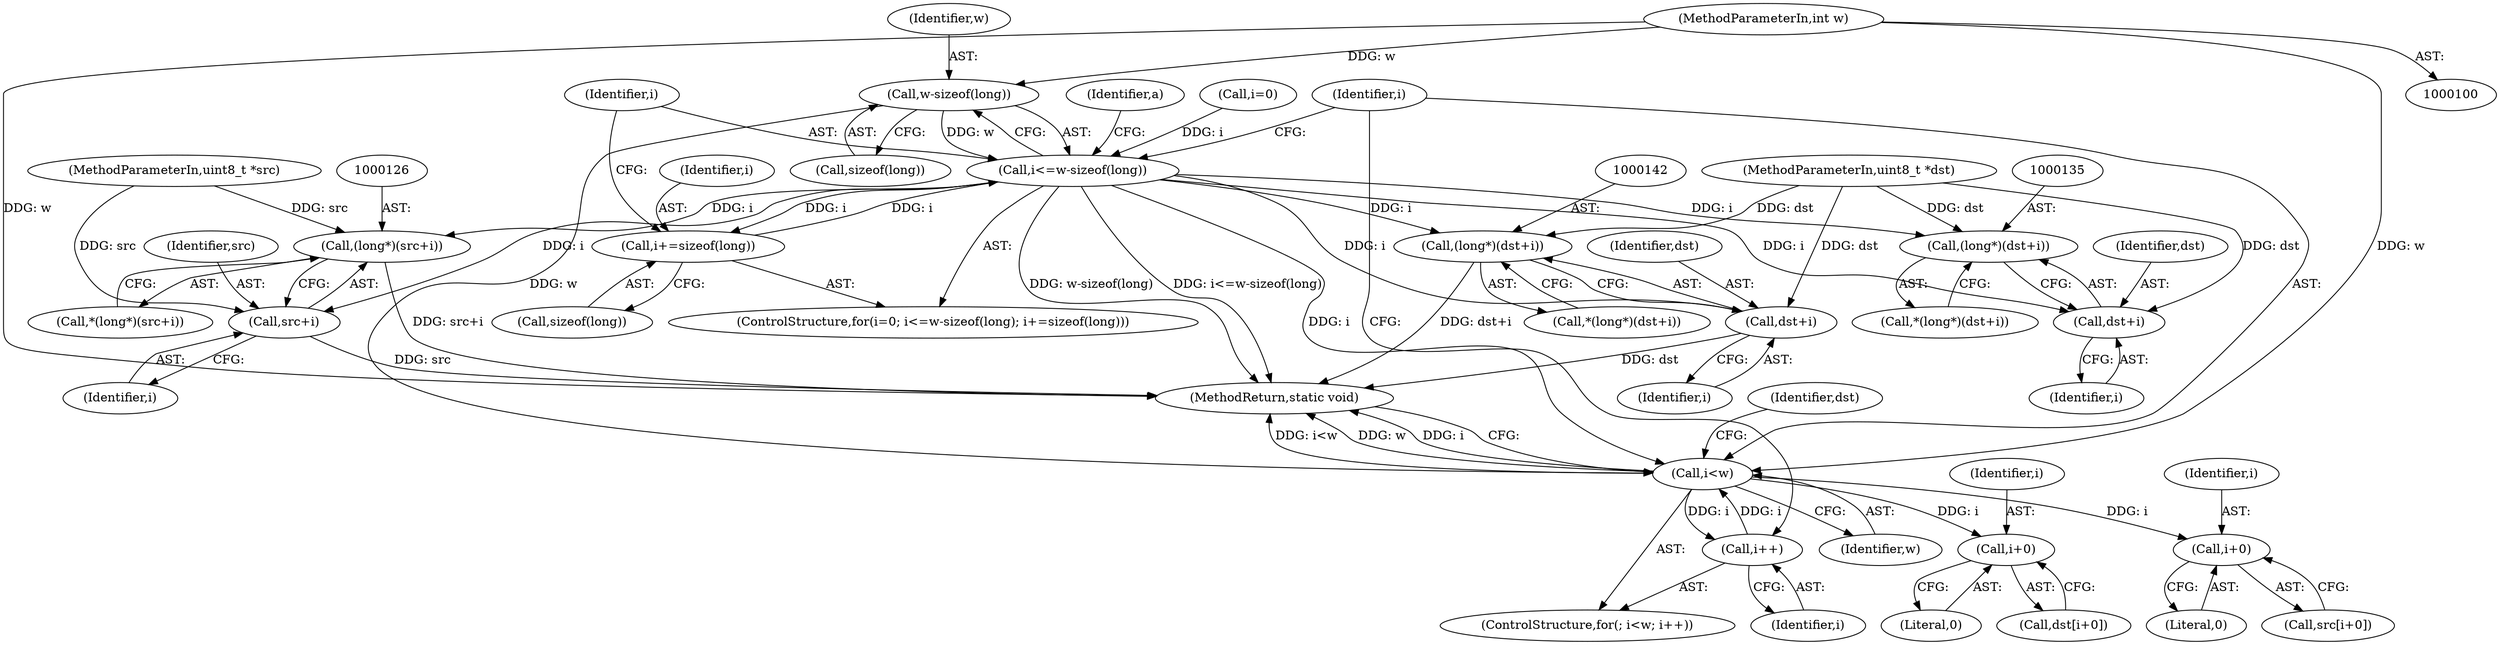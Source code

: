 digraph "1_FFmpeg_454a11a1c9c686c78aa97954306fb63453299760@API" {
"1000112" [label="(Call,w-sizeof(long))"];
"1000103" [label="(MethodParameterIn,int w)"];
"1000110" [label="(Call,i<=w-sizeof(long))"];
"1000116" [label="(Call,i+=sizeof(long))"];
"1000125" [label="(Call,(long*)(src+i))"];
"1000127" [label="(Call,src+i)"];
"1000134" [label="(Call,(long*)(dst+i))"];
"1000136" [label="(Call,dst+i)"];
"1000141" [label="(Call,(long*)(dst+i))"];
"1000143" [label="(Call,dst+i)"];
"1000160" [label="(Call,i<w)"];
"1000163" [label="(Call,i++)"];
"1000168" [label="(Call,i+0)"];
"1000173" [label="(Call,i+0)"];
"1000118" [label="(Call,sizeof(long))"];
"1000170" [label="(Literal,0)"];
"1000129" [label="(Identifier,i)"];
"1000175" [label="(Literal,0)"];
"1000111" [label="(Identifier,i)"];
"1000113" [label="(Identifier,w)"];
"1000161" [label="(Identifier,i)"];
"1000163" [label="(Call,i++)"];
"1000114" [label="(Call,sizeof(long))"];
"1000169" [label="(Identifier,i)"];
"1000160" [label="(Call,i<w)"];
"1000106" [label="(ControlStructure,for(i=0; i<=w-sizeof(long); i+=sizeof(long)))"];
"1000159" [label="(ControlStructure,for(; i<w; i++))"];
"1000162" [label="(Identifier,w)"];
"1000125" [label="(Call,(long*)(src+i))"];
"1000167" [label="(Identifier,dst)"];
"1000143" [label="(Call,dst+i)"];
"1000103" [label="(MethodParameterIn,int w)"];
"1000134" [label="(Call,(long*)(dst+i))"];
"1000171" [label="(Call,src[i+0])"];
"1000140" [label="(Call,*(long*)(dst+i))"];
"1000173" [label="(Call,i+0)"];
"1000144" [label="(Identifier,dst)"];
"1000102" [label="(MethodParameterIn,uint8_t *src)"];
"1000117" [label="(Identifier,i)"];
"1000141" [label="(Call,(long*)(dst+i))"];
"1000176" [label="(MethodReturn,static void)"];
"1000110" [label="(Call,i<=w-sizeof(long))"];
"1000174" [label="(Identifier,i)"];
"1000168" [label="(Call,i+0)"];
"1000123" [label="(Identifier,a)"];
"1000124" [label="(Call,*(long*)(src+i))"];
"1000136" [label="(Call,dst+i)"];
"1000128" [label="(Identifier,src)"];
"1000166" [label="(Call,dst[i+0])"];
"1000116" [label="(Call,i+=sizeof(long))"];
"1000133" [label="(Call,*(long*)(dst+i))"];
"1000107" [label="(Call,i=0)"];
"1000138" [label="(Identifier,i)"];
"1000127" [label="(Call,src+i)"];
"1000164" [label="(Identifier,i)"];
"1000112" [label="(Call,w-sizeof(long))"];
"1000137" [label="(Identifier,dst)"];
"1000101" [label="(MethodParameterIn,uint8_t *dst)"];
"1000145" [label="(Identifier,i)"];
"1000112" -> "1000110"  [label="AST: "];
"1000112" -> "1000114"  [label="CFG: "];
"1000113" -> "1000112"  [label="AST: "];
"1000114" -> "1000112"  [label="AST: "];
"1000110" -> "1000112"  [label="CFG: "];
"1000112" -> "1000110"  [label="DDG: w"];
"1000103" -> "1000112"  [label="DDG: w"];
"1000112" -> "1000160"  [label="DDG: w"];
"1000103" -> "1000100"  [label="AST: "];
"1000103" -> "1000176"  [label="DDG: w"];
"1000103" -> "1000160"  [label="DDG: w"];
"1000110" -> "1000106"  [label="AST: "];
"1000111" -> "1000110"  [label="AST: "];
"1000123" -> "1000110"  [label="CFG: "];
"1000161" -> "1000110"  [label="CFG: "];
"1000110" -> "1000176"  [label="DDG: w-sizeof(long)"];
"1000110" -> "1000176"  [label="DDG: i<=w-sizeof(long)"];
"1000116" -> "1000110"  [label="DDG: i"];
"1000107" -> "1000110"  [label="DDG: i"];
"1000110" -> "1000116"  [label="DDG: i"];
"1000110" -> "1000125"  [label="DDG: i"];
"1000110" -> "1000127"  [label="DDG: i"];
"1000110" -> "1000134"  [label="DDG: i"];
"1000110" -> "1000136"  [label="DDG: i"];
"1000110" -> "1000141"  [label="DDG: i"];
"1000110" -> "1000143"  [label="DDG: i"];
"1000110" -> "1000160"  [label="DDG: i"];
"1000116" -> "1000106"  [label="AST: "];
"1000116" -> "1000118"  [label="CFG: "];
"1000117" -> "1000116"  [label="AST: "];
"1000118" -> "1000116"  [label="AST: "];
"1000111" -> "1000116"  [label="CFG: "];
"1000125" -> "1000124"  [label="AST: "];
"1000125" -> "1000127"  [label="CFG: "];
"1000126" -> "1000125"  [label="AST: "];
"1000127" -> "1000125"  [label="AST: "];
"1000124" -> "1000125"  [label="CFG: "];
"1000125" -> "1000176"  [label="DDG: src+i"];
"1000102" -> "1000125"  [label="DDG: src"];
"1000127" -> "1000129"  [label="CFG: "];
"1000128" -> "1000127"  [label="AST: "];
"1000129" -> "1000127"  [label="AST: "];
"1000127" -> "1000176"  [label="DDG: src"];
"1000102" -> "1000127"  [label="DDG: src"];
"1000134" -> "1000133"  [label="AST: "];
"1000134" -> "1000136"  [label="CFG: "];
"1000135" -> "1000134"  [label="AST: "];
"1000136" -> "1000134"  [label="AST: "];
"1000133" -> "1000134"  [label="CFG: "];
"1000101" -> "1000134"  [label="DDG: dst"];
"1000136" -> "1000138"  [label="CFG: "];
"1000137" -> "1000136"  [label="AST: "];
"1000138" -> "1000136"  [label="AST: "];
"1000101" -> "1000136"  [label="DDG: dst"];
"1000141" -> "1000140"  [label="AST: "];
"1000141" -> "1000143"  [label="CFG: "];
"1000142" -> "1000141"  [label="AST: "];
"1000143" -> "1000141"  [label="AST: "];
"1000140" -> "1000141"  [label="CFG: "];
"1000141" -> "1000176"  [label="DDG: dst+i"];
"1000101" -> "1000141"  [label="DDG: dst"];
"1000143" -> "1000145"  [label="CFG: "];
"1000144" -> "1000143"  [label="AST: "];
"1000145" -> "1000143"  [label="AST: "];
"1000143" -> "1000176"  [label="DDG: dst"];
"1000101" -> "1000143"  [label="DDG: dst"];
"1000160" -> "1000159"  [label="AST: "];
"1000160" -> "1000162"  [label="CFG: "];
"1000161" -> "1000160"  [label="AST: "];
"1000162" -> "1000160"  [label="AST: "];
"1000167" -> "1000160"  [label="CFG: "];
"1000176" -> "1000160"  [label="CFG: "];
"1000160" -> "1000176"  [label="DDG: i<w"];
"1000160" -> "1000176"  [label="DDG: w"];
"1000160" -> "1000176"  [label="DDG: i"];
"1000163" -> "1000160"  [label="DDG: i"];
"1000160" -> "1000163"  [label="DDG: i"];
"1000160" -> "1000168"  [label="DDG: i"];
"1000160" -> "1000173"  [label="DDG: i"];
"1000163" -> "1000159"  [label="AST: "];
"1000163" -> "1000164"  [label="CFG: "];
"1000164" -> "1000163"  [label="AST: "];
"1000161" -> "1000163"  [label="CFG: "];
"1000168" -> "1000166"  [label="AST: "];
"1000168" -> "1000170"  [label="CFG: "];
"1000169" -> "1000168"  [label="AST: "];
"1000170" -> "1000168"  [label="AST: "];
"1000166" -> "1000168"  [label="CFG: "];
"1000173" -> "1000171"  [label="AST: "];
"1000173" -> "1000175"  [label="CFG: "];
"1000174" -> "1000173"  [label="AST: "];
"1000175" -> "1000173"  [label="AST: "];
"1000171" -> "1000173"  [label="CFG: "];
}
